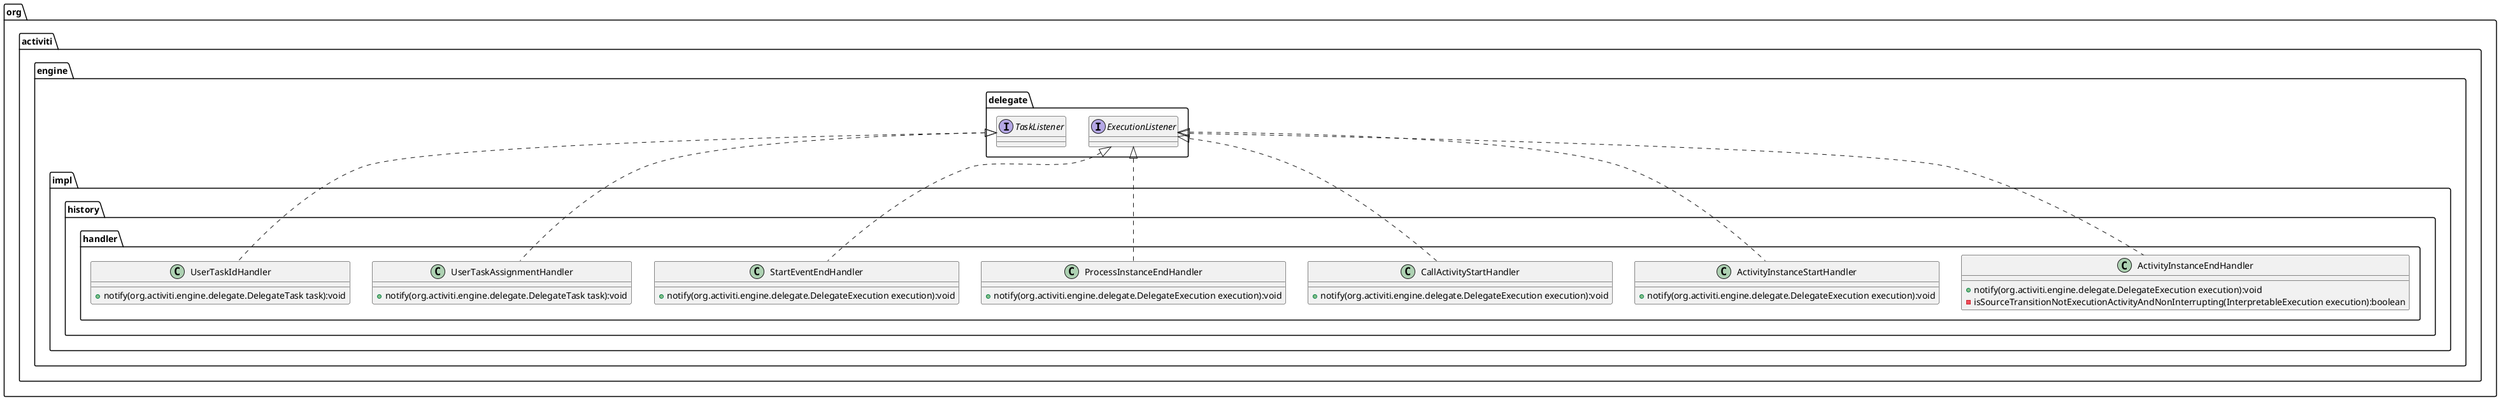 @startuml
hide @unlinked
package "org.activiti.engine.impl.history.handler" {
class ActivityInstanceEndHandler implements org.activiti.engine.delegate.ExecutionListener {
    + notify(org.activiti.engine.delegate.DelegateExecution execution):void
    - isSourceTransitionNotExecutionActivityAndNonInterrupting(InterpretableExecution execution):boolean
}
class ActivityInstanceStartHandler implements org.activiti.engine.delegate.ExecutionListener {
    + notify(org.activiti.engine.delegate.DelegateExecution execution):void
}
class CallActivityStartHandler implements org.activiti.engine.delegate.ExecutionListener {
    + notify(org.activiti.engine.delegate.DelegateExecution execution):void
}
class ProcessInstanceEndHandler implements org.activiti.engine.delegate.ExecutionListener {
    + notify(org.activiti.engine.delegate.DelegateExecution execution):void
}
class StartEventEndHandler implements org.activiti.engine.delegate.ExecutionListener {
    + notify(org.activiti.engine.delegate.DelegateExecution execution):void
}
class UserTaskAssignmentHandler implements org.activiti.engine.delegate.TaskListener {
    + notify(org.activiti.engine.delegate.DelegateTask task):void
}
class UserTaskIdHandler implements org.activiti.engine.delegate.TaskListener {
    + notify(org.activiti.engine.delegate.DelegateTask task):void
}
}
/' package finished '/
@enduml